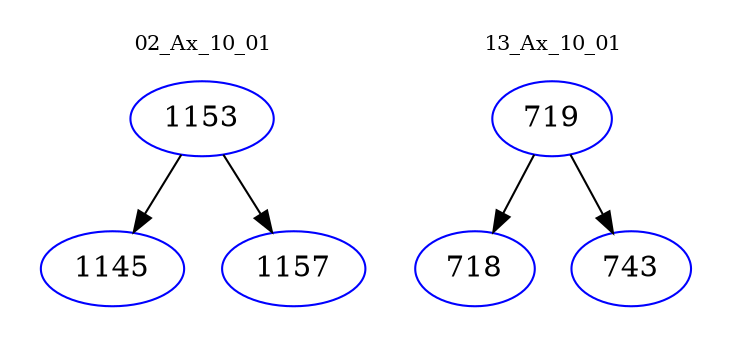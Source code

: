digraph{
subgraph cluster_0 {
color = white
label = "02_Ax_10_01";
fontsize=10;
T0_1153 [label="1153", color="blue"]
T0_1153 -> T0_1145 [color="black"]
T0_1145 [label="1145", color="blue"]
T0_1153 -> T0_1157 [color="black"]
T0_1157 [label="1157", color="blue"]
}
subgraph cluster_1 {
color = white
label = "13_Ax_10_01";
fontsize=10;
T1_719 [label="719", color="blue"]
T1_719 -> T1_718 [color="black"]
T1_718 [label="718", color="blue"]
T1_719 -> T1_743 [color="black"]
T1_743 [label="743", color="blue"]
}
}
